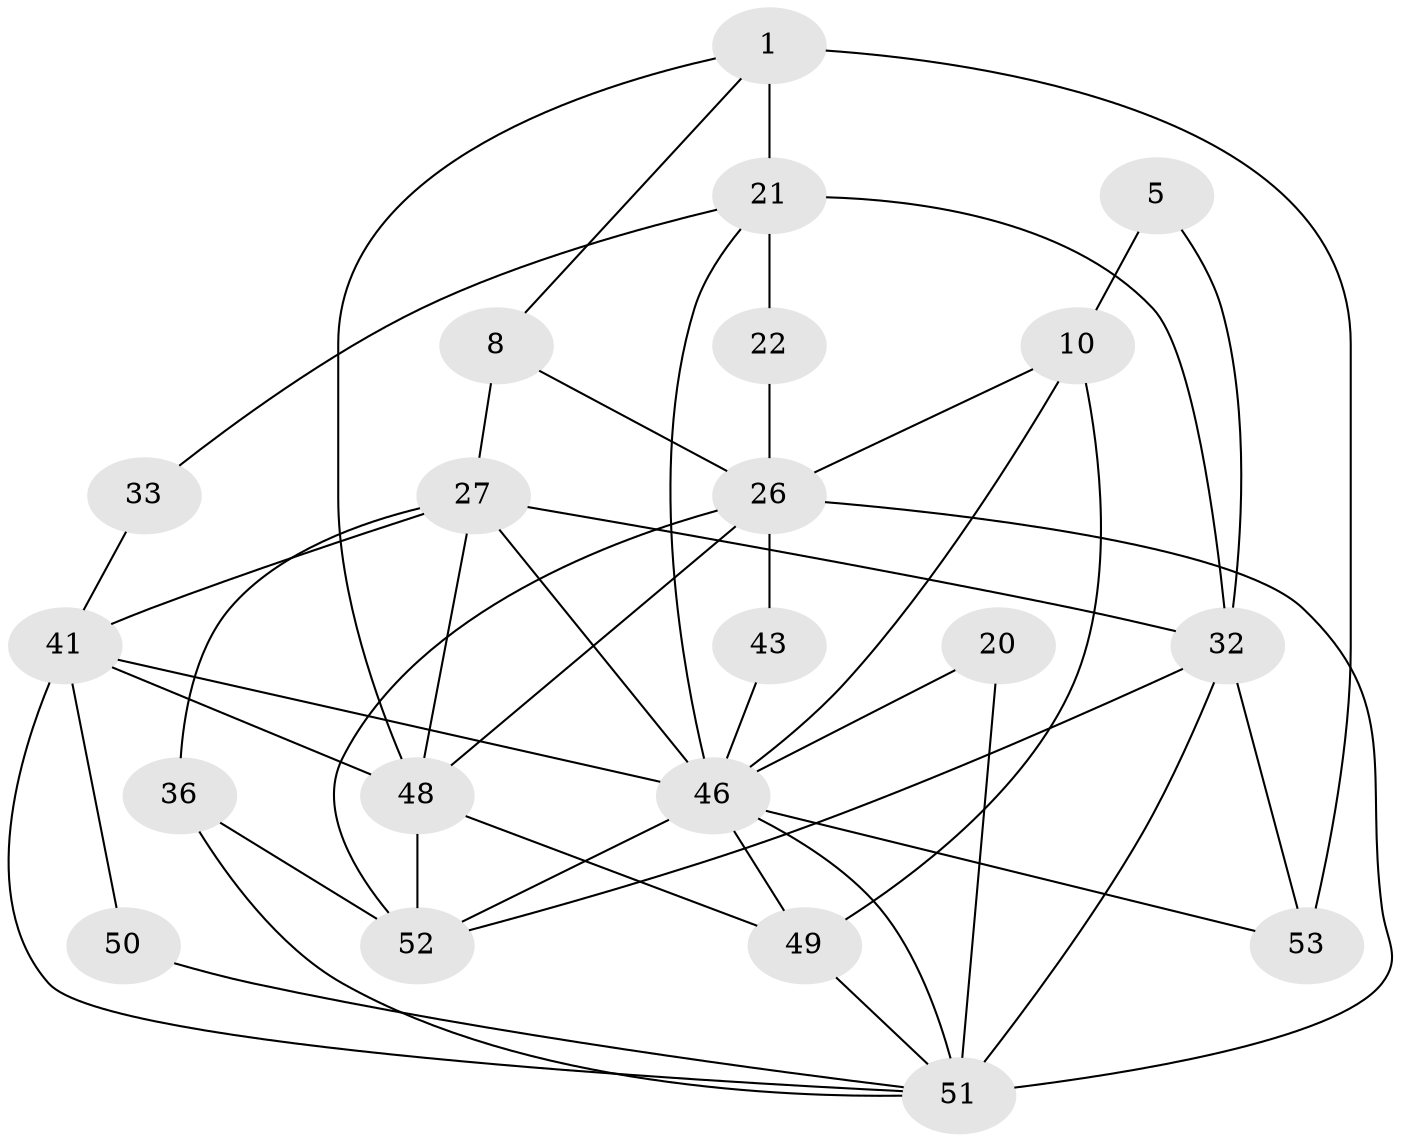 // original degree distribution, {5: 0.09433962264150944, 2: 0.20754716981132076, 3: 0.2641509433962264, 6: 0.1320754716981132, 4: 0.20754716981132076, 7: 0.05660377358490566, 8: 0.03773584905660377}
// Generated by graph-tools (version 1.1) at 2025/53/03/04/25 21:53:09]
// undirected, 21 vertices, 46 edges
graph export_dot {
graph [start="1"]
  node [color=gray90,style=filled];
  1;
  5;
  8 [super="+7"];
  10;
  20;
  21 [super="+11"];
  22;
  26 [super="+15+23"];
  27 [super="+25"];
  32 [super="+9"];
  33;
  36;
  41 [super="+14+37"];
  43;
  46 [super="+13+28"];
  48 [super="+40+42+35+47"];
  49 [super="+30+39+45"];
  50 [super="+29"];
  51 [super="+16+38+34"];
  52 [super="+12"];
  53 [super="+44"];
  1 -- 8;
  1 -- 53 [weight=2];
  1 -- 21;
  1 -- 48;
  5 -- 10;
  5 -- 32;
  8 -- 26;
  8 -- 27 [weight=2];
  10 -- 49 [weight=4];
  10 -- 26;
  10 -- 46;
  20 -- 46;
  20 -- 51;
  21 -- 22;
  21 -- 33;
  21 -- 32 [weight=3];
  21 -- 46 [weight=2];
  22 -- 26;
  26 -- 52 [weight=2];
  26 -- 43;
  26 -- 51 [weight=3];
  26 -- 48 [weight=2];
  27 -- 32;
  27 -- 36;
  27 -- 48 [weight=3];
  27 -- 41;
  27 -- 46 [weight=2];
  32 -- 51 [weight=3];
  32 -- 52;
  32 -- 53;
  33 -- 41;
  36 -- 52;
  36 -- 51;
  41 -- 50 [weight=2];
  41 -- 51;
  41 -- 48 [weight=2];
  41 -- 46 [weight=2];
  43 -- 46;
  46 -- 49 [weight=2];
  46 -- 52 [weight=2];
  46 -- 51;
  46 -- 53 [weight=2];
  48 -- 49 [weight=3];
  48 -- 52 [weight=2];
  49 -- 51 [weight=2];
  50 -- 51 [weight=2];
}
